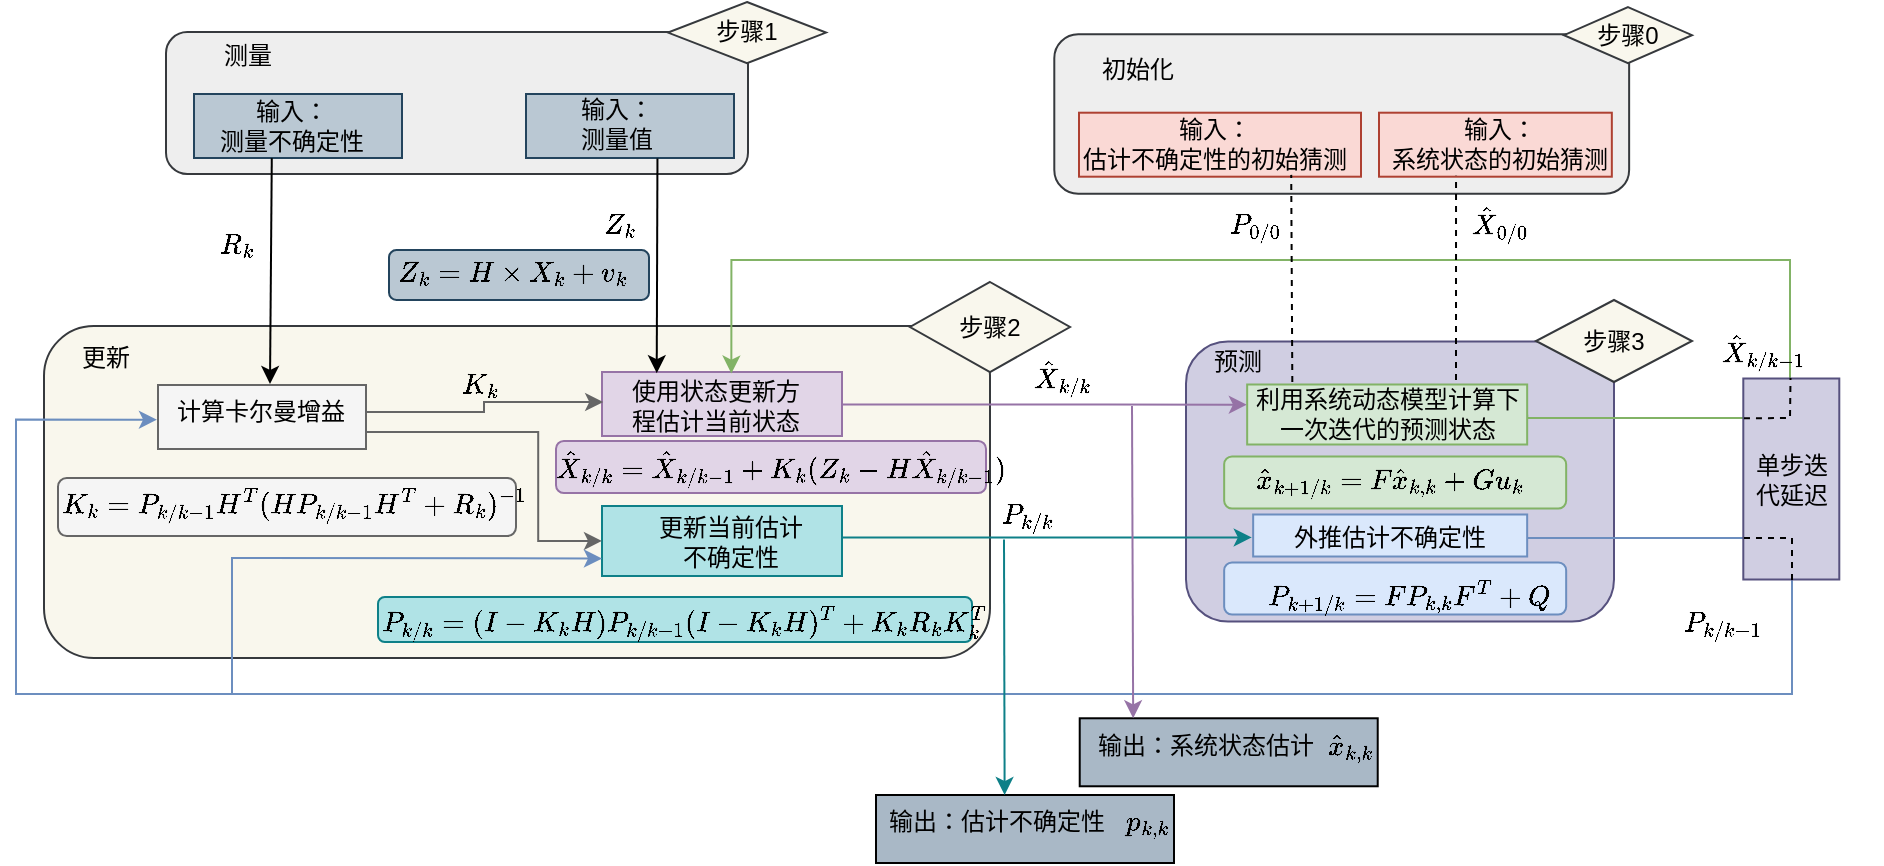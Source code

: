 <mxfile version="24.7.10">
  <diagram name="第 1 页" id="nXlBeoLmZDWUBnlcILY9">
    <mxGraphModel dx="2555" dy="922" grid="0" gridSize="10" guides="1" tooltips="1" connect="1" arrows="1" fold="1" page="1" pageScale="1" pageWidth="827" pageHeight="1169" math="1" shadow="0">
      <root>
        <mxCell id="0" />
        <mxCell id="1" parent="0" />
        <mxCell id="0fx10O7DeUbAbGrjflrV-1" value="" style="rounded=0;whiteSpace=wrap;html=1;fillColor=#A9B8C6;" vertex="1" parent="1">
          <mxGeometry x="506.86" y="436.14" width="149" height="34" as="geometry" />
        </mxCell>
        <mxCell id="0fx10O7DeUbAbGrjflrV-2" value="&lt;span style=&quot;forced-color-adjust: none; color: rgb(0, 0, 0); font-family: Helvetica; font-size: 12px; font-style: normal; font-variant-ligatures: normal; font-variant-caps: normal; font-weight: 400; letter-spacing: normal; orphans: 2; text-align: left; text-indent: 0px; text-transform: none; widows: 2; word-spacing: 0px; -webkit-text-stroke-width: 0px; white-space: normal; text-decoration-thickness: initial; text-decoration-style: initial; text-decoration-color: initial; float: none; display: inline !important; background-color: rgb(169, 184, 198);&quot;&gt;输出：系统状态估计&lt;/span&gt;" style="text;whiteSpace=wrap;html=1;opacity=0;" vertex="1" parent="1">
          <mxGeometry x="514.08" y="436.14" width="132.42" height="25" as="geometry" />
        </mxCell>
        <mxCell id="0fx10O7DeUbAbGrjflrV-3" value="" style="rounded=1;whiteSpace=wrap;html=1;fillColor=#bac8d3;strokeColor=#23445d;" vertex="1" parent="1">
          <mxGeometry x="161.5" y="202" width="130" height="25" as="geometry" />
        </mxCell>
        <mxCell id="0fx10O7DeUbAbGrjflrV-4" value="" style="rounded=1;whiteSpace=wrap;html=1;fillColor=#f9f7ed;strokeColor=#36393d;" vertex="1" parent="1">
          <mxGeometry x="-11" y="240" width="473" height="166" as="geometry" />
        </mxCell>
        <mxCell id="0fx10O7DeUbAbGrjflrV-5" value="" style="rounded=0;whiteSpace=wrap;html=1;fillColor=#A9B8C6;" vertex="1" parent="1">
          <mxGeometry x="405" y="474.5" width="149" height="34" as="geometry" />
        </mxCell>
        <mxCell id="0fx10O7DeUbAbGrjflrV-6" value="" style="rounded=1;whiteSpace=wrap;html=1;fillColor=#d0cee2;strokeColor=#56517e;" vertex="1" parent="1">
          <mxGeometry x="560" y="247.75" width="214" height="140" as="geometry" />
        </mxCell>
        <mxCell id="0fx10O7DeUbAbGrjflrV-7" value="" style="rounded=1;whiteSpace=wrap;html=1;fillColor=#d5e8d4;strokeColor=#82b366;" vertex="1" parent="1">
          <mxGeometry x="579.08" y="305.25" width="171" height="26" as="geometry" />
        </mxCell>
        <mxCell id="0fx10O7DeUbAbGrjflrV-8" value="" style="rounded=1;whiteSpace=wrap;html=1;fillColor=#dae8fc;strokeColor=#6c8ebf;" vertex="1" parent="1">
          <mxGeometry x="579.08" y="358.25" width="171" height="26" as="geometry" />
        </mxCell>
        <mxCell id="0fx10O7DeUbAbGrjflrV-9" style="edgeStyle=orthogonalEdgeStyle;rounded=0;orthogonalLoop=1;jettySize=auto;html=1;entryX=-0.005;entryY=0.628;entryDx=0;entryDy=0;entryPerimeter=0;strokeColor=#6C8EBF;" edge="1" parent="1" source="0fx10O7DeUbAbGrjflrV-10" target="0fx10O7DeUbAbGrjflrV-44">
          <mxGeometry relative="1" as="geometry">
            <mxPoint x="95" y="534" as="targetPoint" />
            <Array as="points">
              <mxPoint x="863" y="346" />
              <mxPoint x="863" y="424" />
              <mxPoint x="-25" y="424" />
              <mxPoint x="-25" y="287" />
            </Array>
          </mxGeometry>
        </mxCell>
        <mxCell id="0fx10O7DeUbAbGrjflrV-10" value="" style="rounded=0;whiteSpace=wrap;html=1;fillColor=#dae8fc;strokeColor=#6c8ebf;" vertex="1" parent="1">
          <mxGeometry x="593.58" y="334.25" width="137" height="21" as="geometry" />
        </mxCell>
        <mxCell id="0fx10O7DeUbAbGrjflrV-11" value="" style="rounded=1;whiteSpace=wrap;html=1;fillColor=#eeeeee;strokeColor=#36393d;" vertex="1" parent="1">
          <mxGeometry x="494.15" y="94.14" width="287.42" height="79.78" as="geometry" />
        </mxCell>
        <mxCell id="0fx10O7DeUbAbGrjflrV-12" value="" style="rounded=0;whiteSpace=wrap;html=1;fillColor=#fad9d5;strokeColor=#ae4132;" vertex="1" parent="1">
          <mxGeometry x="506.5" y="133.35" width="141" height="32" as="geometry" />
        </mxCell>
        <mxCell id="0fx10O7DeUbAbGrjflrV-13" value="" style="rounded=0;whiteSpace=wrap;html=1;fillColor=#fad9d5;strokeColor=#ae4132;" vertex="1" parent="1">
          <mxGeometry x="656.5" y="133.35" width="116.42" height="32" as="geometry" />
        </mxCell>
        <mxCell id="0fx10O7DeUbAbGrjflrV-14" value="" style="rounded=1;whiteSpace=wrap;html=1;fillColor=#eeeeee;strokeColor=#36393d;" vertex="1" parent="1">
          <mxGeometry x="50" y="93" width="291" height="71" as="geometry" />
        </mxCell>
        <mxCell id="0fx10O7DeUbAbGrjflrV-15" value="" style="rounded=0;whiteSpace=wrap;html=1;fillColor=#bac8d3;strokeColor=#23445d;" vertex="1" parent="1">
          <mxGeometry x="64" y="124" width="104" height="32" as="geometry" />
        </mxCell>
        <mxCell id="0fx10O7DeUbAbGrjflrV-16" value="" style="rounded=0;whiteSpace=wrap;html=1;fillColor=#bac8d3;strokeColor=#23445d;" vertex="1" parent="1">
          <mxGeometry x="230" y="124" width="104" height="32" as="geometry" />
        </mxCell>
        <mxCell id="0fx10O7DeUbAbGrjflrV-17" value="" style="rounded=1;whiteSpace=wrap;html=1;fillColor=#f5f5f5;fontColor=#333333;strokeColor=#666666;" vertex="1" parent="1">
          <mxGeometry x="-4" y="316" width="229" height="29" as="geometry" />
        </mxCell>
        <mxCell id="0fx10O7DeUbAbGrjflrV-18" value="" style="rounded=1;whiteSpace=wrap;html=1;fillColor=#b0e3e6;strokeColor=#0e8088;" vertex="1" parent="1">
          <mxGeometry x="156" y="375.5" width="297" height="22.5" as="geometry" />
        </mxCell>
        <mxCell id="0fx10O7DeUbAbGrjflrV-19" value="" style="rounded=1;whiteSpace=wrap;html=1;fillColor=#e1d5e7;strokeColor=#9673a6;" vertex="1" parent="1">
          <mxGeometry x="245" y="297.5" width="215" height="26" as="geometry" />
        </mxCell>
        <mxCell id="0fx10O7DeUbAbGrjflrV-20" style="edgeStyle=orthogonalEdgeStyle;rounded=0;orthogonalLoop=1;jettySize=auto;html=1;exitX=1;exitY=0.5;exitDx=0;exitDy=0;strokeColor=#0E8088;entryX=-0.005;entryY=0.545;entryDx=0;entryDy=0;entryPerimeter=0;" edge="1" parent="1" source="0fx10O7DeUbAbGrjflrV-21" target="0fx10O7DeUbAbGrjflrV-10">
          <mxGeometry relative="1" as="geometry">
            <mxPoint x="588" y="345" as="targetPoint" />
            <Array as="points">
              <mxPoint x="388" y="346" />
            </Array>
          </mxGeometry>
        </mxCell>
        <mxCell id="0fx10O7DeUbAbGrjflrV-21" value="" style="rounded=0;whiteSpace=wrap;html=1;fillColor=#b0e3e6;strokeColor=#0e8088;" vertex="1" parent="1">
          <mxGeometry x="268" y="330" width="120" height="35" as="geometry" />
        </mxCell>
        <mxCell id="0fx10O7DeUbAbGrjflrV-22" style="edgeStyle=orthogonalEdgeStyle;rounded=0;orthogonalLoop=1;jettySize=auto;html=1;fillColor=#e1d5e7;strokeColor=#9673A6;entryX=-0.001;entryY=0.336;entryDx=0;entryDy=0;entryPerimeter=0;" edge="1" parent="1" source="0fx10O7DeUbAbGrjflrV-23" target="0fx10O7DeUbAbGrjflrV-35">
          <mxGeometry relative="1" as="geometry">
            <Array as="points">
              <mxPoint x="521" y="279" />
            </Array>
          </mxGeometry>
        </mxCell>
        <mxCell id="0fx10O7DeUbAbGrjflrV-23" value="" style="rounded=0;whiteSpace=wrap;html=1;fillColor=#e1d5e7;strokeColor=#9673a6;" vertex="1" parent="1">
          <mxGeometry x="268" y="263" width="120" height="32" as="geometry" />
        </mxCell>
        <mxCell id="0fx10O7DeUbAbGrjflrV-24" value="" style="rounded=0;whiteSpace=wrap;html=1;fillColor=#f5f5f5;strokeColor=#666666;fontColor=#333333;" vertex="1" parent="1">
          <mxGeometry x="46" y="269.5" width="104" height="32" as="geometry" />
        </mxCell>
        <mxCell id="0fx10O7DeUbAbGrjflrV-25" value="测量" style="text;html=1;align=center;verticalAlign=middle;whiteSpace=wrap;rounded=0;" vertex="1" parent="1">
          <mxGeometry x="61" y="89.78" width="60" height="30" as="geometry" />
        </mxCell>
        <mxCell id="0fx10O7DeUbAbGrjflrV-26" value="输入：&lt;div&gt;测量不确定性&lt;/div&gt;" style="text;html=1;align=center;verticalAlign=middle;whiteSpace=wrap;rounded=0;" vertex="1" parent="1">
          <mxGeometry x="66" y="125" width="94" height="30" as="geometry" />
        </mxCell>
        <mxCell id="0fx10O7DeUbAbGrjflrV-27" value="输入：&lt;div&gt;测量值&lt;/div&gt;" style="text;html=1;align=center;verticalAlign=middle;whiteSpace=wrap;rounded=0;" vertex="1" parent="1">
          <mxGeometry x="230" y="124" width="91" height="30" as="geometry" />
        </mxCell>
        <mxCell id="0fx10O7DeUbAbGrjflrV-28" value="步骤1" style="rhombus;whiteSpace=wrap;html=1;fillColor=#f9f7ed;strokeColor=#36393d;" vertex="1" parent="1">
          <mxGeometry x="301" y="78" width="79" height="30.57" as="geometry" />
        </mxCell>
        <mxCell id="0fx10O7DeUbAbGrjflrV-29" value="初始化" style="text;html=1;align=center;verticalAlign=middle;whiteSpace=wrap;rounded=0;" vertex="1" parent="1">
          <mxGeometry x="505.78" y="96.57" width="60" height="30" as="geometry" />
        </mxCell>
        <mxCell id="0fx10O7DeUbAbGrjflrV-30" value="输入：&lt;div&gt;估计不确定性的初始猜测&lt;/div&gt;" style="text;html=1;align=center;verticalAlign=middle;whiteSpace=wrap;rounded=0;" vertex="1" parent="1">
          <mxGeometry x="506.5" y="134.35" width="135" height="30" as="geometry" />
        </mxCell>
        <mxCell id="0fx10O7DeUbAbGrjflrV-31" value="输入：&lt;div&gt;系统状态的初始猜测&lt;/div&gt;" style="text;html=1;align=center;verticalAlign=middle;whiteSpace=wrap;rounded=0;" vertex="1" parent="1">
          <mxGeometry x="656.5" y="134.35" width="120" height="30" as="geometry" />
        </mxCell>
        <mxCell id="0fx10O7DeUbAbGrjflrV-32" value="步骤0" style="rhombus;whiteSpace=wrap;html=1;fillColor=#f9f7ed;strokeColor=#36393d;" vertex="1" parent="1">
          <mxGeometry x="749.0" y="80.57" width="64" height="28" as="geometry" />
        </mxCell>
        <mxCell id="0fx10O7DeUbAbGrjflrV-33" value="预测" style="text;html=1;align=center;verticalAlign=middle;whiteSpace=wrap;rounded=0;" vertex="1" parent="1">
          <mxGeometry x="556" y="243" width="60" height="30" as="geometry" />
        </mxCell>
        <mxCell id="0fx10O7DeUbAbGrjflrV-34" style="edgeStyle=orthogonalEdgeStyle;rounded=0;orthogonalLoop=1;jettySize=auto;html=1;exitX=1;exitY=0.5;exitDx=0;exitDy=0;entryX=0.539;entryY=0.025;entryDx=0;entryDy=0;entryPerimeter=0;strokeColor=#82B366;" edge="1" parent="1" source="0fx10O7DeUbAbGrjflrV-35" target="0fx10O7DeUbAbGrjflrV-23">
          <mxGeometry relative="1" as="geometry">
            <mxPoint x="611" y="207" as="targetPoint" />
            <Array as="points">
              <mxPoint x="731" y="286" />
              <mxPoint x="862" y="286" />
              <mxPoint x="862" y="207" />
              <mxPoint x="333" y="207" />
            </Array>
          </mxGeometry>
        </mxCell>
        <mxCell id="0fx10O7DeUbAbGrjflrV-35" value="利用系统动态模型计算下一次迭代的预测状态" style="text;html=1;align=center;verticalAlign=middle;whiteSpace=wrap;rounded=0;fillColor=#d5e8d4;strokeColor=#82b366;" vertex="1" parent="1">
          <mxGeometry x="590.58" y="269.25" width="140" height="30" as="geometry" />
        </mxCell>
        <mxCell id="0fx10O7DeUbAbGrjflrV-36" value="外推估计不确定性" style="text;html=1;align=center;verticalAlign=middle;whiteSpace=wrap;rounded=0;" vertex="1" parent="1">
          <mxGeometry x="601.94" y="331.25" width="120" height="30" as="geometry" />
        </mxCell>
        <mxCell id="0fx10O7DeUbAbGrjflrV-37" value="步骤3" style="rhombus;whiteSpace=wrap;html=1;fillColor=#f9f7ed;strokeColor=#36393d;" vertex="1" parent="1">
          <mxGeometry x="735" y="227" width="78" height="41" as="geometry" />
        </mxCell>
        <mxCell id="0fx10O7DeUbAbGrjflrV-38" value="更新" style="text;html=1;align=center;verticalAlign=middle;whiteSpace=wrap;rounded=0;" vertex="1" parent="1">
          <mxGeometry x="-10" y="240.5" width="60" height="30" as="geometry" />
        </mxCell>
        <mxCell id="0fx10O7DeUbAbGrjflrV-39" value="使用状态更新方程估计当前状态" style="text;html=1;align=center;verticalAlign=middle;whiteSpace=wrap;rounded=0;" vertex="1" parent="1">
          <mxGeometry x="276.5" y="265" width="96" height="30" as="geometry" />
        </mxCell>
        <mxCell id="0fx10O7DeUbAbGrjflrV-40" value="更新当前估计不确定性" style="text;html=1;align=center;verticalAlign=middle;whiteSpace=wrap;rounded=0;" vertex="1" parent="1">
          <mxGeometry x="291.5" y="332.5" width="81" height="30" as="geometry" />
        </mxCell>
        <mxCell id="0fx10O7DeUbAbGrjflrV-41" value="步骤2" style="rhombus;whiteSpace=wrap;html=1;fillColor=#f9f7ed;strokeColor=#36393d;" vertex="1" parent="1">
          <mxGeometry x="422" y="218" width="80" height="45" as="geometry" />
        </mxCell>
        <mxCell id="0fx10O7DeUbAbGrjflrV-43" style="edgeStyle=orthogonalEdgeStyle;rounded=0;orthogonalLoop=1;jettySize=auto;html=1;entryX=-0.009;entryY=0.534;entryDx=0;entryDy=0;entryPerimeter=0;strokeColor=#666666;" edge="1" parent="1">
          <mxGeometry relative="1" as="geometry">
            <mxPoint x="150" y="293" as="sourcePoint" />
            <mxPoint x="268.0" y="347.49" as="targetPoint" />
            <Array as="points">
              <mxPoint x="236.08" y="292.8" />
              <mxPoint x="236.08" y="347.8" />
            </Array>
          </mxGeometry>
        </mxCell>
        <mxCell id="0fx10O7DeUbAbGrjflrV-44" value="计算卡尔曼增益" style="text;html=1;align=center;verticalAlign=middle;whiteSpace=wrap;rounded=0;" vertex="1" parent="1">
          <mxGeometry x="46" y="268" width="102.5" height="30" as="geometry" />
        </mxCell>
        <mxCell id="0fx10O7DeUbAbGrjflrV-45" value="$$P_{k/k}=(I-K_{k}H)P_{k/k-1}(I-K_{k}H)^{T}+K_{k}R_{k}K_{k}^{T}$$" style="text;whiteSpace=wrap;" vertex="1" parent="1">
          <mxGeometry x="156" y="360.5" width="293" height="44" as="geometry" />
        </mxCell>
        <mxCell id="0fx10O7DeUbAbGrjflrV-46" value="$$K_{k}=P_{k/k-1}H^{T}(HP_{k/k-1}{H}^{T}+R_{k})^{-1}$$" style="text;whiteSpace=wrap;" vertex="1" parent="1">
          <mxGeometry x="-4" y="301.5" width="224" height="36" as="geometry" />
        </mxCell>
        <mxCell id="0fx10O7DeUbAbGrjflrV-47" value="$$Z_k=H\times X_{k}+v_k$$" style="text;whiteSpace=wrap;" vertex="1" parent="1">
          <mxGeometry x="164" y="188" width="120" height="36" as="geometry" />
        </mxCell>
        <mxCell id="0fx10O7DeUbAbGrjflrV-48" value="$$\hat{X}_{k/k}={{\hat{X}_{k/k-1}+K_{k}(Z_{k}-H\hat{X}_{k/k-1})}}$$" style="text;whiteSpace=wrap;" vertex="1" parent="1">
          <mxGeometry x="243" y="282" width="190" height="36" as="geometry" />
        </mxCell>
        <mxCell id="0fx10O7DeUbAbGrjflrV-49" value="$${{P_{k+1/k}=FP_{k,k}F^{T}+Q}}$$" style="text;whiteSpace=wrap;" vertex="1" parent="1">
          <mxGeometry x="599.08" y="348.25" width="140" height="36" as="geometry" />
        </mxCell>
        <mxCell id="0fx10O7DeUbAbGrjflrV-50" value="$$\hat{x}_{k+1/k}=F\hat{x}_{k,k}+Gu_{k}$$" style="text;whiteSpace=wrap;" vertex="1" parent="1">
          <mxGeometry x="593.3" y="291.25" width="137.28" height="36" as="geometry" />
        </mxCell>
        <mxCell id="0fx10O7DeUbAbGrjflrV-51" value="$$P_{0/0}$$" style="text;whiteSpace=wrap;" vertex="1" parent="1">
          <mxGeometry x="580" y="164" width="54.84" height="35.86" as="geometry" />
        </mxCell>
        <mxCell id="0fx10O7DeUbAbGrjflrV-52" value="$$\hat{X}_{0/0}$$" style="text;html=1;align=center;verticalAlign=middle;resizable=0;points=[];autosize=1;strokeColor=none;fillColor=none;" vertex="1" parent="1">
          <mxGeometry x="660.5" y="176" width="112" height="26" as="geometry" />
        </mxCell>
        <mxCell id="0fx10O7DeUbAbGrjflrV-53" value="&lt;span style=&quot;color: rgb(0, 0, 0); font-family: Helvetica; font-size: 12px; font-style: normal; font-variant-ligatures: normal; font-variant-caps: normal; font-weight: 400; letter-spacing: normal; orphans: 2; text-align: left; text-indent: 0px; text-transform: none; widows: 2; word-spacing: 0px; -webkit-text-stroke-width: 0px; white-space: normal; background-color: rgb(251, 251, 251); text-decoration-thickness: initial; text-decoration-style: initial; text-decoration-color: initial; display: inline !important; float: none;&quot;&gt;$$Z_k$$&lt;/span&gt;" style="text;whiteSpace=wrap;html=1;" vertex="1" parent="1">
          <mxGeometry x="266.5" y="164" width="25" height="36" as="geometry" />
        </mxCell>
        <mxCell id="0fx10O7DeUbAbGrjflrV-54" value="&lt;span style=&quot;color: rgb(0, 0, 0); font-family: Helvetica; font-size: 12px; font-style: normal; font-variant-ligatures: normal; font-variant-caps: normal; font-weight: 400; letter-spacing: normal; orphans: 2; text-align: left; text-indent: 0px; text-transform: none; widows: 2; word-spacing: 0px; -webkit-text-stroke-width: 0px; white-space: normal; background-color: rgb(251, 251, 251); text-decoration-thickness: initial; text-decoration-style: initial; text-decoration-color: initial; display: inline !important; float: none;&quot;&gt;$$R_k$$&lt;/span&gt;" style="text;whiteSpace=wrap;html=1;" vertex="1" parent="1">
          <mxGeometry x="74.5" y="174" width="25" height="36" as="geometry" />
        </mxCell>
        <mxCell id="0fx10O7DeUbAbGrjflrV-55" value="$$K_k$$" style="text;html=1;align=center;verticalAlign=middle;resizable=0;points=[];autosize=1;strokeColor=none;fillColor=none;" vertex="1" parent="1">
          <mxGeometry x="174" y="256" width="65" height="26" as="geometry" />
        </mxCell>
        <mxCell id="0fx10O7DeUbAbGrjflrV-56" value="&lt;span style=&quot;color: rgb(0, 0, 0); font-family: Helvetica; font-size: 12px; font-style: normal; font-variant-ligatures: normal; font-variant-caps: normal; font-weight: 400; letter-spacing: normal; orphans: 2; text-align: left; text-indent: 0px; text-transform: none; widows: 2; word-spacing: 0px; -webkit-text-stroke-width: 0px; white-space: normal; background-color: rgb(251, 251, 251); text-decoration-thickness: initial; text-decoration-style: initial; text-decoration-color: initial; display: inline !important; float: none;&quot;&gt;$$P_{k/k}$$&lt;/span&gt;" style="text;html=1;align=center;verticalAlign=middle;resizable=0;points=[];autosize=1;strokeColor=none;fillColor=none;" vertex="1" parent="1">
          <mxGeometry x="439" y="321.5" width="83" height="26" as="geometry" />
        </mxCell>
        <mxCell id="0fx10O7DeUbAbGrjflrV-57" value="&lt;span style=&quot;color: rgb(0, 0, 0); font-family: Helvetica; font-size: 12px; font-style: normal; font-variant-ligatures: normal; font-variant-caps: normal; font-weight: 400; letter-spacing: normal; orphans: 2; text-align: left; text-indent: 0px; text-transform: none; widows: 2; word-spacing: 0px; -webkit-text-stroke-width: 0px; white-space: normal; background-color: rgb(251, 251, 251); text-decoration-thickness: initial; text-decoration-style: initial; text-decoration-color: initial; display: inline !important; float: none;&quot;&gt;$$\hat{X}_{k/k}$$&lt;/span&gt;" style="text;html=1;align=center;verticalAlign=middle;resizable=0;points=[];autosize=1;strokeColor=none;fillColor=none;" vertex="1" parent="1">
          <mxGeometry x="442" y="253" width="111" height="26" as="geometry" />
        </mxCell>
        <mxCell id="0fx10O7DeUbAbGrjflrV-58" value="&lt;span style=&quot;color: rgb(0, 0, 0); font-family: Helvetica; font-size: 12px; font-style: normal; font-variant-ligatures: normal; font-variant-caps: normal; font-weight: 400; letter-spacing: normal; orphans: 2; text-align: left; text-indent: 0px; text-transform: none; widows: 2; word-spacing: 0px; -webkit-text-stroke-width: 0px; white-space: normal; background-color: rgb(251, 251, 251); text-decoration-thickness: initial; text-decoration-style: initial; text-decoration-color: initial; display: inline !important; float: none;&quot;&gt;$$P_{k/k-1}$$&lt;/span&gt;" style="text;html=1;align=center;verticalAlign=middle;resizable=0;points=[];autosize=1;strokeColor=none;fillColor=none;" vertex="1" parent="1">
          <mxGeometry x="781.57" y="375.75" width="93" height="26" as="geometry" />
        </mxCell>
        <mxCell id="0fx10O7DeUbAbGrjflrV-59" value="&lt;span style=&quot;color: rgb(0, 0, 0); font-family: Helvetica; font-size: 12px; font-style: normal; font-variant-ligatures: normal; font-variant-caps: normal; font-weight: 400; letter-spacing: normal; orphans: 2; text-align: left; text-indent: 0px; text-transform: none; widows: 2; word-spacing: 0px; -webkit-text-stroke-width: 0px; white-space: normal; background-color: rgb(251, 251, 251); text-decoration-thickness: initial; text-decoration-style: initial; text-decoration-color: initial; display: inline !important; float: none;&quot;&gt;$$p_{k,k}$$&lt;/span&gt;" style="text;html=1;align=center;verticalAlign=middle;resizable=0;points=[];autosize=1;strokeColor=none;fillColor=none;" vertex="1" parent="1">
          <mxGeometry x="499" y="474.5" width="81" height="26" as="geometry" />
        </mxCell>
        <mxCell id="0fx10O7DeUbAbGrjflrV-60" value="&lt;div&gt;&lt;br&gt;&lt;/div&gt;" style="text;html=1;align=center;verticalAlign=middle;resizable=0;points=[];autosize=1;strokeColor=none;fillColor=none;" vertex="1" parent="1">
          <mxGeometry x="625" y="445.14" width="18" height="26" as="geometry" />
        </mxCell>
        <mxCell id="0fx10O7DeUbAbGrjflrV-61" value="&lt;span style=&quot;color: rgb(0, 0, 0); font-family: Helvetica; font-size: 12px; font-style: normal; font-variant-ligatures: normal; font-variant-caps: normal; font-weight: 400; letter-spacing: normal; orphans: 2; text-align: left; text-indent: 0px; text-transform: none; widows: 2; word-spacing: 0px; -webkit-text-stroke-width: 0px; white-space: normal; background-color: rgb(251, 251, 251); text-decoration-thickness: initial; text-decoration-style: initial; text-decoration-color: initial; display: inline !important; float: none;&quot;&gt;$$\hat{x}_{k,k}$$&lt;/span&gt;" style="text;whiteSpace=wrap;html=1;" vertex="1" parent="1">
          <mxGeometry x="628.86" y="424" width="29" height="37.14" as="geometry" />
        </mxCell>
        <mxCell id="0fx10O7DeUbAbGrjflrV-62" value="输出：估计不确定性" style="text;html=1;align=center;verticalAlign=middle;resizable=0;points=[];autosize=1;strokeColor=none;fillColor=none;" vertex="1" parent="1">
          <mxGeometry x="402" y="474.5" width="126" height="26" as="geometry" />
        </mxCell>
        <mxCell id="0fx10O7DeUbAbGrjflrV-63" value="单步迭代延迟" style="rounded=0;whiteSpace=wrap;html=1;fillColor=#d0cee2;strokeColor=#56517e;" vertex="1" parent="1">
          <mxGeometry x="838.65" y="266.25" width="48" height="100.5" as="geometry" />
        </mxCell>
        <mxCell id="0fx10O7DeUbAbGrjflrV-64" value="&lt;span style=&quot;color: rgb(0, 0, 0); font-family: Helvetica; font-size: 12px; font-style: normal; font-variant-ligatures: normal; font-variant-caps: normal; font-weight: 400; letter-spacing: normal; orphans: 2; text-align: left; text-indent: 0px; text-transform: none; widows: 2; word-spacing: 0px; -webkit-text-stroke-width: 0px; white-space: normal; background-color: rgb(251, 251, 251); text-decoration-thickness: initial; text-decoration-style: initial; text-decoration-color: initial; display: inline !important; float: none;&quot;&gt;$$\hat{X}_{k/k-1}$$&lt;/span&gt;" style="text;html=1;align=center;verticalAlign=middle;resizable=0;points=[];autosize=1;strokeColor=none;fillColor=none;" vertex="1" parent="1">
          <mxGeometry x="787" y="240" width="121" height="26" as="geometry" />
        </mxCell>
        <mxCell id="0fx10O7DeUbAbGrjflrV-65" value="" style="endArrow=classic;html=1;rounded=0;exitX=0.374;exitY=1.002;exitDx=0;exitDy=0;exitPerimeter=0;" edge="1" parent="1" source="0fx10O7DeUbAbGrjflrV-15">
          <mxGeometry width="50" height="50" relative="1" as="geometry">
            <mxPoint x="102.78" y="121.38" as="sourcePoint" />
            <mxPoint x="102" y="269" as="targetPoint" />
          </mxGeometry>
        </mxCell>
        <mxCell id="0fx10O7DeUbAbGrjflrV-66" value="" style="endArrow=classic;html=1;rounded=0;entryX=0.228;entryY=0.018;entryDx=0;entryDy=0;entryPerimeter=0;exitX=0.632;exitY=1.008;exitDx=0;exitDy=0;exitPerimeter=0;" edge="1" parent="1" source="0fx10O7DeUbAbGrjflrV-16" target="0fx10O7DeUbAbGrjflrV-23">
          <mxGeometry width="50" height="50" relative="1" as="geometry">
            <mxPoint x="296" y="157" as="sourcePoint" />
            <mxPoint x="267.72" y="278.12" as="targetPoint" />
          </mxGeometry>
        </mxCell>
        <mxCell id="0fx10O7DeUbAbGrjflrV-67" value="" style="endArrow=classic;html=1;rounded=0;exitX=0.381;exitY=0.963;exitDx=0;exitDy=0;exitPerimeter=0;strokeColor=#0E8088;entryX=0.549;entryY=-0.006;entryDx=0;entryDy=0;entryPerimeter=0;" edge="1" parent="1">
          <mxGeometry width="50" height="50" relative="1" as="geometry">
            <mxPoint x="469.001" y="346.698" as="sourcePoint" />
            <mxPoint x="469.314" y="474.504" as="targetPoint" />
          </mxGeometry>
        </mxCell>
        <mxCell id="0fx10O7DeUbAbGrjflrV-68" value="" style="endArrow=classic;html=1;rounded=0;strokeColor=#9673A6;entryX=0.17;entryY=-0.02;entryDx=0;entryDy=0;entryPerimeter=0;" edge="1" parent="1">
          <mxGeometry width="50" height="50" relative="1" as="geometry">
            <mxPoint x="533" y="280" as="sourcePoint" />
            <mxPoint x="533.591" y="436.14" as="targetPoint" />
          </mxGeometry>
        </mxCell>
        <mxCell id="0fx10O7DeUbAbGrjflrV-69" value="" style="endArrow=classic;html=1;rounded=0;entryX=0;entryY=0.75;entryDx=0;entryDy=0;strokeColor=#6C8EBF;" edge="1" parent="1" target="0fx10O7DeUbAbGrjflrV-21">
          <mxGeometry width="50" height="50" relative="1" as="geometry">
            <mxPoint x="83" y="424" as="sourcePoint" />
            <mxPoint x="131" y="514" as="targetPoint" />
            <Array as="points">
              <mxPoint x="83" y="356" />
            </Array>
          </mxGeometry>
        </mxCell>
        <mxCell id="0fx10O7DeUbAbGrjflrV-70" value="" style="endArrow=none;dashed=1;html=1;rounded=0;entryX=0.001;entryY=0.793;entryDx=0;entryDy=0;entryPerimeter=0;" edge="1" parent="1" target="0fx10O7DeUbAbGrjflrV-63">
          <mxGeometry width="50" height="50" relative="1" as="geometry">
            <mxPoint x="863" y="367" as="sourcePoint" />
            <mxPoint x="838.65" y="345.0" as="targetPoint" />
            <Array as="points">
              <mxPoint x="863" y="346" />
            </Array>
          </mxGeometry>
        </mxCell>
        <mxCell id="0fx10O7DeUbAbGrjflrV-71" value="" style="endArrow=none;dashed=1;html=1;rounded=0;exitX=0.007;exitY=0.198;exitDx=0;exitDy=0;exitPerimeter=0;entryX=0.622;entryY=0.999;entryDx=0;entryDy=0;entryPerimeter=0;" edge="1" parent="1" source="0fx10O7DeUbAbGrjflrV-63" target="0fx10O7DeUbAbGrjflrV-64">
          <mxGeometry width="50" height="50" relative="1" as="geometry">
            <mxPoint x="838.648" y="285.345" as="sourcePoint" />
            <mxPoint x="861.4" y="266.25" as="targetPoint" />
            <Array as="points">
              <mxPoint x="862" y="286" />
            </Array>
          </mxGeometry>
        </mxCell>
        <mxCell id="0fx10O7DeUbAbGrjflrV-72" value="" style="endArrow=none;dashed=1;html=1;rounded=0;exitX=0.17;exitY=-0.015;exitDx=0;exitDy=0;exitPerimeter=0;entryX=0.786;entryY=1.003;entryDx=0;entryDy=0;entryPerimeter=0;" edge="1" parent="1" target="0fx10O7DeUbAbGrjflrV-30">
          <mxGeometry width="50" height="50" relative="1" as="geometry">
            <mxPoint x="613.16" y="268.0" as="sourcePoint" />
            <mxPoint x="613" y="191" as="targetPoint" />
          </mxGeometry>
        </mxCell>
        <mxCell id="0fx10O7DeUbAbGrjflrV-73" value="" style="endArrow=none;dashed=1;html=1;rounded=0;entryX=0.321;entryY=1.018;entryDx=0;entryDy=0;entryPerimeter=0;" edge="1" parent="1" target="0fx10O7DeUbAbGrjflrV-31">
          <mxGeometry width="50" height="50" relative="1" as="geometry">
            <mxPoint x="695" y="267" as="sourcePoint" />
            <mxPoint x="694.66" y="150.89" as="targetPoint" />
          </mxGeometry>
        </mxCell>
        <mxCell id="0fx10O7DeUbAbGrjflrV-75" style="edgeStyle=orthogonalEdgeStyle;rounded=0;orthogonalLoop=1;jettySize=auto;html=1;entryX=0.005;entryY=0.47;entryDx=0;entryDy=0;entryPerimeter=0;exitX=1;exitY=0.422;exitDx=0;exitDy=0;exitPerimeter=0;strokeColor=#666666;" edge="1" parent="1" source="0fx10O7DeUbAbGrjflrV-24" target="0fx10O7DeUbAbGrjflrV-23">
          <mxGeometry relative="1" as="geometry">
            <mxPoint x="151" y="283" as="sourcePoint" />
          </mxGeometry>
        </mxCell>
      </root>
    </mxGraphModel>
  </diagram>
</mxfile>
